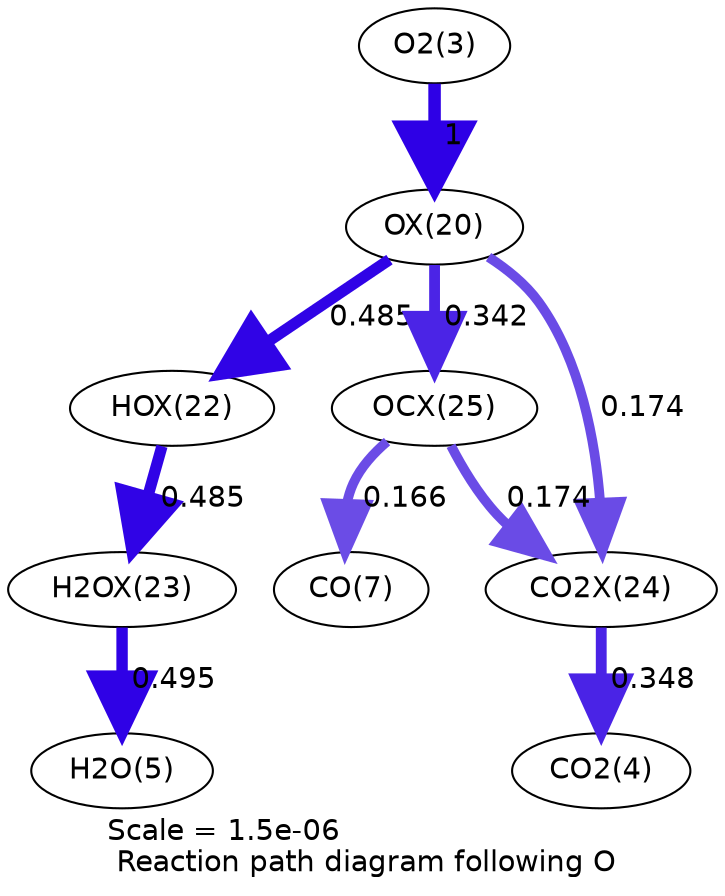 digraph reaction_paths {
center=1;
s5 -> s23[fontname="Helvetica", penwidth=6, arrowsize=3, color="0.7, 1.5, 0.9"
, label=" 1"];
s23 -> s25[fontname="Helvetica", penwidth=5.45, arrowsize=2.73, color="0.7, 0.985, 0.9"
, label=" 0.485"];
s23 -> s28[fontname="Helvetica", penwidth=5.19, arrowsize=2.6, color="0.7, 0.842, 0.9"
, label=" 0.342"];
s23 -> s27[fontname="Helvetica", penwidth=4.68, arrowsize=2.34, color="0.7, 0.674, 0.9"
, label=" 0.174"];
s25 -> s26[fontname="Helvetica", penwidth=5.45, arrowsize=2.73, color="0.7, 0.985, 0.9"
, label=" 0.485"];
s26 -> s7[fontname="Helvetica", penwidth=5.47, arrowsize=2.73, color="0.7, 0.995, 0.9"
, label=" 0.495"];
s28 -> s9[fontname="Helvetica", penwidth=4.65, arrowsize=2.32, color="0.7, 0.666, 0.9"
, label=" 0.166"];
s28 -> s27[fontname="Helvetica", penwidth=4.68, arrowsize=2.34, color="0.7, 0.674, 0.9"
, label=" 0.174"];
s27 -> s6[fontname="Helvetica", penwidth=5.2, arrowsize=2.6, color="0.7, 0.848, 0.9"
, label=" 0.348"];
s5 [ fontname="Helvetica", label="O2(3)"];
s6 [ fontname="Helvetica", label="CO2(4)"];
s7 [ fontname="Helvetica", label="H2O(5)"];
s9 [ fontname="Helvetica", label="CO(7)"];
s23 [ fontname="Helvetica", label="OX(20)"];
s25 [ fontname="Helvetica", label="HOX(22)"];
s26 [ fontname="Helvetica", label="H2OX(23)"];
s27 [ fontname="Helvetica", label="CO2X(24)"];
s28 [ fontname="Helvetica", label="OCX(25)"];
 label = "Scale = 1.5e-06\l Reaction path diagram following O";
 fontname = "Helvetica";
}
